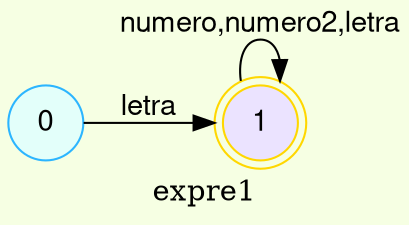 digraph finite_state_machine {
	bgcolor = "#F6FFE3"
	node [fontname="Helvetica,Arial,sans-serif" ]
	edge [fontname="Helvetica,Arial,sans-serif"]
	rankdir=LR;
	node [shape = doublecircle, color = gold fillcolor="#EBE3FF" style =filled];1;
	node [shape = circle, color = "#2CB5FF" fillcolor="#E3FFFA" style =filled];

0->1[label = "letra"];
1->1[label = "numero,numero2,letra"];
label= expre1}